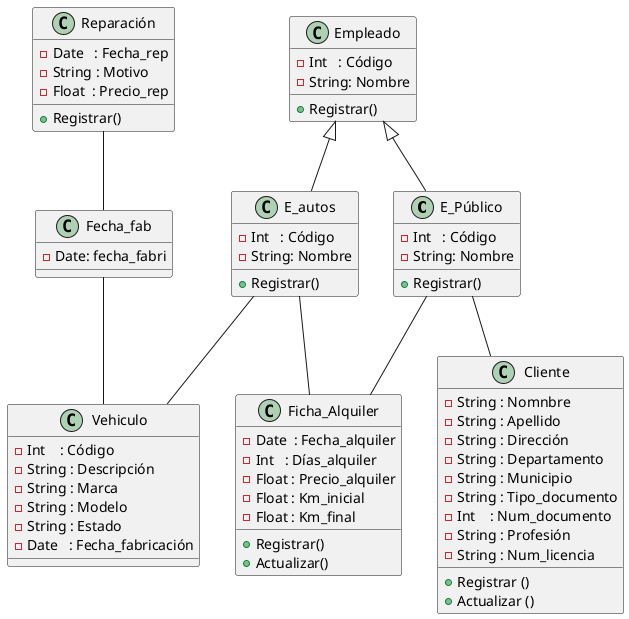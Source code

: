 @startuml Concesionario

class E_Público{
    -Int   : Código
    -String: Nombre
    +Registrar()
}

class E_autos{
    -Int   : Código
    -String: Nombre
    +Registrar()
}

class Cliente{
    -String : Nomnbre
    -String : Apellido
    -String : Dirección
    -String : Departamento
    -String : Municipio
    -String : Tipo_documento
    -Int    : Num_documento
    -String : Profesión
    -String : Num_licencia
    +Registrar ()
    +Actualizar ()

}

class Vehiculo{
    -Int    : Código
    -String : Descripción
    -String : Marca 
    -String : Modelo 
    -String : Estado
    -Date   : Fecha_fabricación
}

class Ficha_Alquiler{
    -Date  : Fecha_alquiler
    -Int   : Días_alquiler
    -Float : Precio_alquiler
    -Float : Km_inicial
    -Float : Km_final   
    + Registrar()
    +Actualizar() 
    }

class Reparación{
    -Date   : Fecha_rep
    -String : Motivo 
    -Float  : Precio_rep
    +Registrar()

    }
class Empleado{
     -Int   : Código
    -String: Nombre
     +Registrar()
}
class Fecha_fab {
    -Date: fecha_fabri 
}
Empleado <|--E_Público
Empleado <|-- E_autos
E_Público -- Cliente
E_Público --Ficha_Alquiler
E_autos --Ficha_Alquiler
E_autos -- Vehiculo
Fecha_fab --Vehiculo
Reparación --Fecha_fab

@enduml